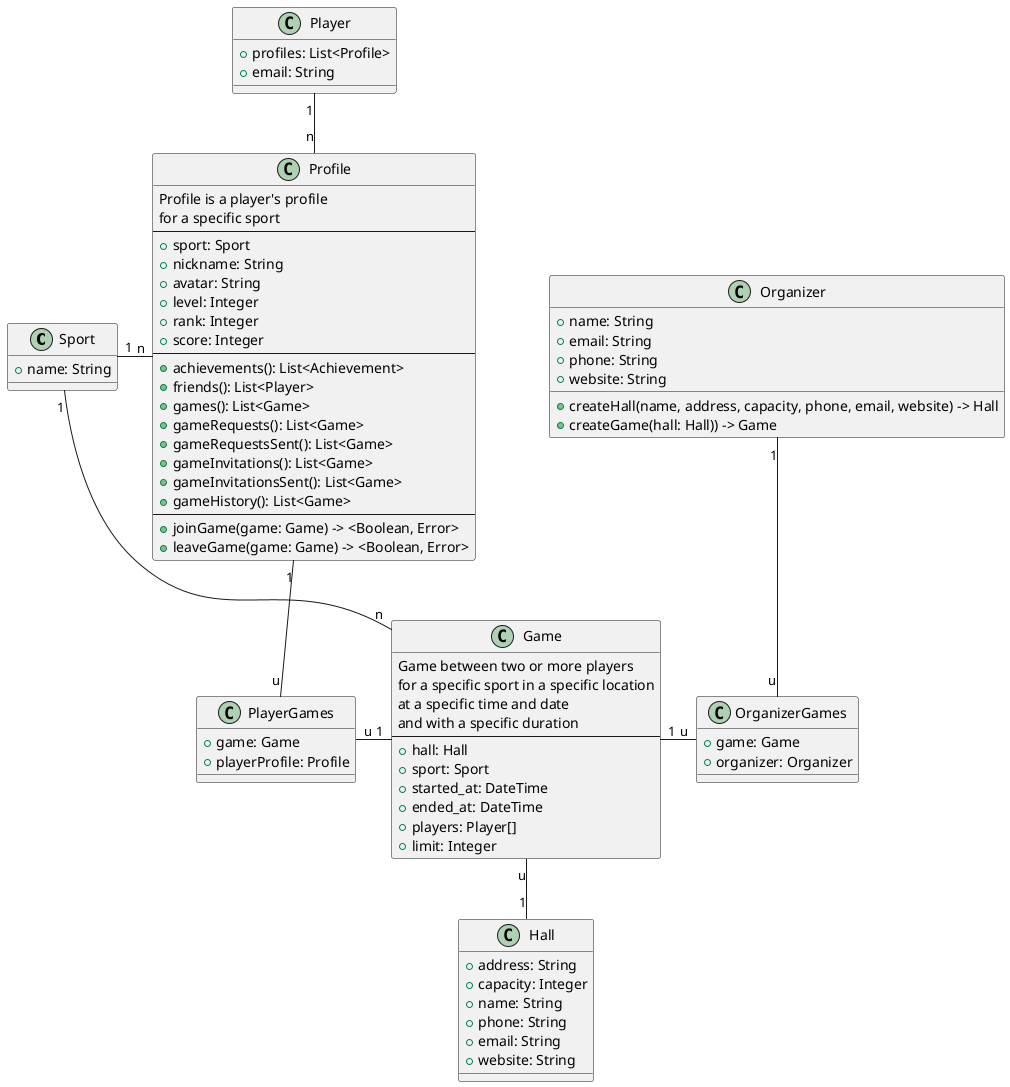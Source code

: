 @startuml

class Sport {
  +name: String
}

class Profile {
  Profile is a player's profile
  for a specific sport
  ----
  +sport: Sport
  +nickname: String
  +avatar: String
  +level: Integer
  +rank: Integer
  +score: Integer
  ----
  +achievements(): List<Achievement>
  +friends(): List<Player>
  +games(): List<Game>
  +gameRequests(): List<Game>
  +gameRequestsSent(): List<Game>
  +gameInvitations(): List<Game>
  +gameInvitationsSent(): List<Game>
  +gameHistory(): List<Game>
  ----
  +joinGame(game: Game) -> <Boolean, Error>
  +leaveGame(game: Game) -> <Boolean, Error>
}

class Game {
  Game between two or more players
  for a specific sport in a specific location
  at a specific time and date
  and with a specific duration
  ----
  +hall: Hall
  +sport: Sport
  +started_at: DateTime
  +ended_at: DateTime
  +players: Player[]
  +limit: Integer
}

class Hall {
  +address: String
  +capacity: Integer
  +name: String
  +phone: String
  +email: String
  +website: String
}

class Organizer {
  +name: String
  +email: String
  +phone: String
  +website: String
  +createHall(name, address, capacity, phone, email, website) -> Hall
  +createGame(hall: Hall)) -> Game
}

class Player {
  +profiles: List<Profile>
  +email: String
}

class PlayerGames {
  +game: Game
  +playerProfile: Profile
}

class OrganizerGames {
  +game: Game
  +organizer: Organizer
}

Game "u" -- "1" Hall

PlayerGames "u" -up- "1" Profile
PlayerGames "u" - "1" Game

OrganizerGames "u" -u- "1" Organizer
OrganizerGames "u" -l- "1" Game

Player "1" -- "n" Profile
Profile "n" -l- "1" Sport
Game "n" -l- "1" Sport

@enduml
